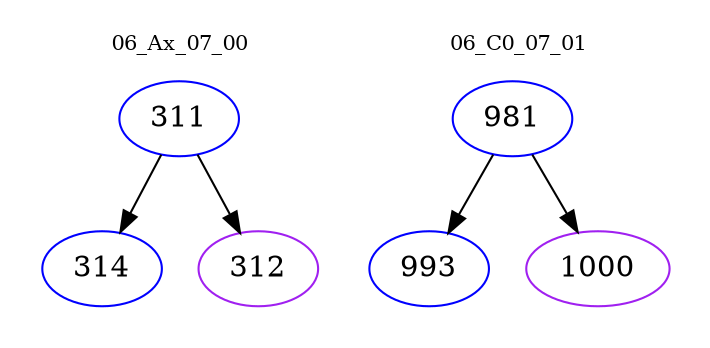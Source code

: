 digraph{
subgraph cluster_0 {
color = white
label = "06_Ax_07_00";
fontsize=10;
T0_311 [label="311", color="blue"]
T0_311 -> T0_314 [color="black"]
T0_314 [label="314", color="blue"]
T0_311 -> T0_312 [color="black"]
T0_312 [label="312", color="purple"]
}
subgraph cluster_1 {
color = white
label = "06_C0_07_01";
fontsize=10;
T1_981 [label="981", color="blue"]
T1_981 -> T1_993 [color="black"]
T1_993 [label="993", color="blue"]
T1_981 -> T1_1000 [color="black"]
T1_1000 [label="1000", color="purple"]
}
}
